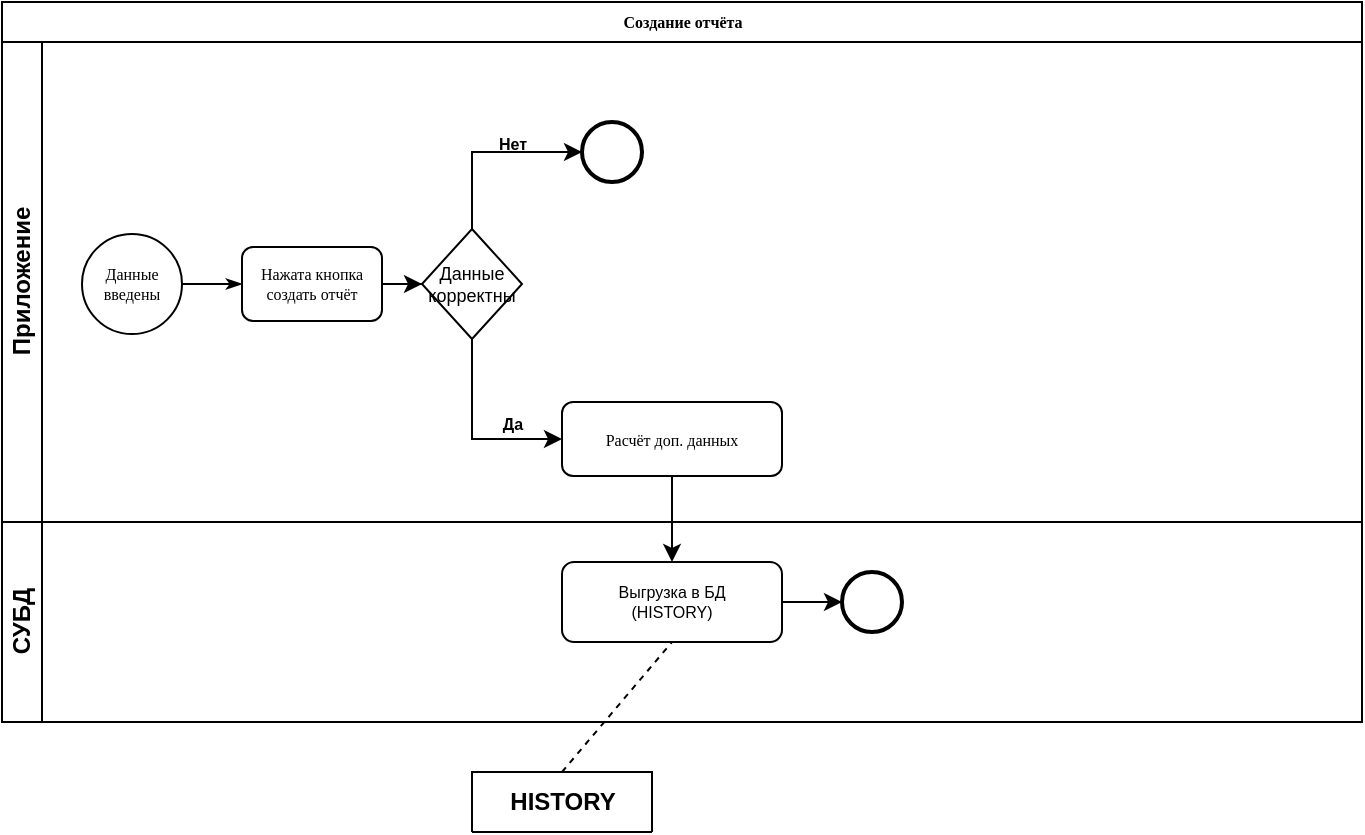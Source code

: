<mxfile version="23.0.2" type="github">
  <diagram name="Page-1" id="c7488fd3-1785-93aa-aadb-54a6760d102a">
    <mxGraphModel dx="1459" dy="807" grid="1" gridSize="10" guides="1" tooltips="1" connect="1" arrows="1" fold="1" page="1" pageScale="1" pageWidth="1100" pageHeight="850" background="none" math="0" shadow="0">
      <root>
        <mxCell id="0" />
        <mxCell id="1" parent="0" />
        <mxCell id="2b4e8129b02d487f-1" value="Создание отчёта" style="swimlane;html=1;childLayout=stackLayout;horizontal=1;startSize=20;horizontalStack=0;rounded=0;shadow=0;labelBackgroundColor=none;strokeWidth=1;fontFamily=Verdana;fontSize=8;align=center;" parent="1" vertex="1">
          <mxGeometry x="310" y="65" width="680" height="360" as="geometry" />
        </mxCell>
        <mxCell id="2b4e8129b02d487f-2" value="Приложение" style="swimlane;html=1;startSize=20;horizontal=0;" parent="2b4e8129b02d487f-1" vertex="1">
          <mxGeometry y="20" width="680" height="240" as="geometry">
            <mxRectangle y="20" width="680" height="30" as="alternateBounds" />
          </mxGeometry>
        </mxCell>
        <mxCell id="2b4e8129b02d487f-18" style="edgeStyle=orthogonalEdgeStyle;rounded=0;html=1;labelBackgroundColor=none;startArrow=none;startFill=0;startSize=5;endArrow=classicThin;endFill=1;endSize=5;jettySize=auto;orthogonalLoop=1;strokeWidth=1;fontFamily=Verdana;fontSize=8" parent="2b4e8129b02d487f-2" source="2b4e8129b02d487f-5" target="2b4e8129b02d487f-6" edge="1">
          <mxGeometry relative="1" as="geometry" />
        </mxCell>
        <mxCell id="2b4e8129b02d487f-5" value="Данные введены" style="ellipse;whiteSpace=wrap;html=1;rounded=0;shadow=0;labelBackgroundColor=none;strokeWidth=1;fontFamily=Verdana;fontSize=8;align=center;" parent="2b4e8129b02d487f-2" vertex="1">
          <mxGeometry x="40" y="96" width="50" height="50" as="geometry" />
        </mxCell>
        <mxCell id="CzC2r4F6kGN1xaGx-wOx-36" style="edgeStyle=orthogonalEdgeStyle;rounded=0;orthogonalLoop=1;jettySize=auto;html=1;entryX=0;entryY=0.5;entryDx=0;entryDy=0;" edge="1" parent="2b4e8129b02d487f-2" source="2b4e8129b02d487f-6" target="CzC2r4F6kGN1xaGx-wOx-32">
          <mxGeometry relative="1" as="geometry" />
        </mxCell>
        <mxCell id="2b4e8129b02d487f-6" value="Нажата кнопка создать отчёт" style="rounded=1;whiteSpace=wrap;html=1;shadow=0;labelBackgroundColor=none;strokeWidth=1;fontFamily=Verdana;fontSize=8;align=center;" parent="2b4e8129b02d487f-2" vertex="1">
          <mxGeometry x="120" y="102.5" width="70" height="37" as="geometry" />
        </mxCell>
        <mxCell id="2b4e8129b02d487f-7" value="Расчёт доп. данных" style="rounded=1;whiteSpace=wrap;html=1;shadow=0;labelBackgroundColor=none;strokeWidth=1;fontFamily=Verdana;fontSize=8;align=center;" parent="2b4e8129b02d487f-2" vertex="1">
          <mxGeometry x="280" y="180" width="110" height="37" as="geometry" />
        </mxCell>
        <mxCell id="2b4e8129b02d487f-11" value="" style="ellipse;whiteSpace=wrap;html=1;rounded=0;shadow=0;labelBackgroundColor=none;strokeWidth=2;fontFamily=Verdana;fontSize=8;align=center;" parent="2b4e8129b02d487f-2" vertex="1">
          <mxGeometry x="290" y="40" width="30" height="30" as="geometry" />
        </mxCell>
        <mxCell id="CzC2r4F6kGN1xaGx-wOx-37" style="edgeStyle=orthogonalEdgeStyle;rounded=0;orthogonalLoop=1;jettySize=auto;html=1;entryX=0;entryY=0.5;entryDx=0;entryDy=0;" edge="1" parent="2b4e8129b02d487f-2" source="CzC2r4F6kGN1xaGx-wOx-32" target="2b4e8129b02d487f-7">
          <mxGeometry relative="1" as="geometry">
            <Array as="points">
              <mxPoint x="235" y="199" />
            </Array>
          </mxGeometry>
        </mxCell>
        <mxCell id="CzC2r4F6kGN1xaGx-wOx-41" style="edgeStyle=orthogonalEdgeStyle;rounded=0;orthogonalLoop=1;jettySize=auto;html=1;entryX=0;entryY=0.5;entryDx=0;entryDy=0;" edge="1" parent="2b4e8129b02d487f-2" source="CzC2r4F6kGN1xaGx-wOx-32" target="2b4e8129b02d487f-11">
          <mxGeometry relative="1" as="geometry">
            <Array as="points">
              <mxPoint x="235" y="55" />
            </Array>
          </mxGeometry>
        </mxCell>
        <mxCell id="CzC2r4F6kGN1xaGx-wOx-32" value="Данные корректны" style="rhombus;whiteSpace=wrap;html=1;fontSize=9;" vertex="1" parent="2b4e8129b02d487f-2">
          <mxGeometry x="210" y="93.5" width="50" height="55" as="geometry" />
        </mxCell>
        <mxCell id="CzC2r4F6kGN1xaGx-wOx-39" value="&lt;span style=&quot;font-size: 8px;&quot;&gt;Да&lt;br&gt;&lt;/span&gt;" style="text;strokeColor=none;fillColor=none;html=1;fontSize=24;fontStyle=1;verticalAlign=middle;align=center;" vertex="1" parent="2b4e8129b02d487f-2">
          <mxGeometry x="240" y="180" width="30" height="12.5" as="geometry" />
        </mxCell>
        <mxCell id="CzC2r4F6kGN1xaGx-wOx-40" value="&lt;span style=&quot;font-size: 8px;&quot;&gt;Нет&lt;br&gt;&lt;/span&gt;" style="text;strokeColor=none;fillColor=none;html=1;fontSize=24;fontStyle=1;verticalAlign=middle;align=center;" vertex="1" parent="2b4e8129b02d487f-2">
          <mxGeometry x="240" y="40" width="30" height="12.5" as="geometry" />
        </mxCell>
        <mxCell id="2b4e8129b02d487f-3" value="СУБД" style="swimlane;html=1;startSize=20;horizontal=0;" parent="2b4e8129b02d487f-1" vertex="1">
          <mxGeometry y="260" width="680" height="100" as="geometry">
            <mxRectangle y="260" width="680" height="30" as="alternateBounds" />
          </mxGeometry>
        </mxCell>
        <mxCell id="CzC2r4F6kGN1xaGx-wOx-46" style="edgeStyle=orthogonalEdgeStyle;rounded=0;orthogonalLoop=1;jettySize=auto;html=1;entryX=0;entryY=0.5;entryDx=0;entryDy=0;" edge="1" parent="2b4e8129b02d487f-3" source="CzC2r4F6kGN1xaGx-wOx-43" target="CzC2r4F6kGN1xaGx-wOx-45">
          <mxGeometry relative="1" as="geometry" />
        </mxCell>
        <mxCell id="CzC2r4F6kGN1xaGx-wOx-43" value="Выгрузка в БД&lt;br style=&quot;font-size: 8px;&quot;&gt;(HISTORY)" style="rounded=1;whiteSpace=wrap;html=1;fontSize=8;" vertex="1" parent="2b4e8129b02d487f-3">
          <mxGeometry x="280" y="20" width="110" height="40" as="geometry" />
        </mxCell>
        <mxCell id="CzC2r4F6kGN1xaGx-wOx-45" value="" style="ellipse;whiteSpace=wrap;html=1;rounded=0;shadow=0;labelBackgroundColor=none;strokeWidth=2;fontFamily=Verdana;fontSize=8;align=center;" vertex="1" parent="2b4e8129b02d487f-3">
          <mxGeometry x="420" y="25" width="30" height="30" as="geometry" />
        </mxCell>
        <mxCell id="CzC2r4F6kGN1xaGx-wOx-44" style="edgeStyle=orthogonalEdgeStyle;rounded=0;orthogonalLoop=1;jettySize=auto;html=1;entryX=0.5;entryY=0;entryDx=0;entryDy=0;" edge="1" parent="2b4e8129b02d487f-1" source="2b4e8129b02d487f-7" target="CzC2r4F6kGN1xaGx-wOx-43">
          <mxGeometry relative="1" as="geometry" />
        </mxCell>
        <mxCell id="CzC2r4F6kGN1xaGx-wOx-73" value="HISTORY" style="shape=table;startSize=30;container=1;collapsible=1;childLayout=tableLayout;fixedRows=1;rowLines=0;fontStyle=1;align=center;resizeLast=1;html=1;" vertex="1" collapsed="1" parent="1">
          <mxGeometry x="545" y="450" width="90" height="30" as="geometry">
            <mxRectangle x="545" y="450" width="200" height="900" as="alternateBounds" />
          </mxGeometry>
        </mxCell>
        <mxCell id="CzC2r4F6kGN1xaGx-wOx-74" value="" style="shape=tableRow;horizontal=0;startSize=0;swimlaneHead=0;swimlaneBody=0;fillColor=none;collapsible=0;dropTarget=0;points=[[0,0.5],[1,0.5]];portConstraint=eastwest;top=0;left=0;right=0;bottom=1;" vertex="1" parent="CzC2r4F6kGN1xaGx-wOx-73">
          <mxGeometry y="30" width="200" height="30" as="geometry" />
        </mxCell>
        <mxCell id="CzC2r4F6kGN1xaGx-wOx-75" value="Type" style="shape=partialRectangle;connectable=0;fillColor=none;top=0;left=0;bottom=0;right=0;fontStyle=1;overflow=hidden;whiteSpace=wrap;html=1;align=center;" vertex="1" parent="CzC2r4F6kGN1xaGx-wOx-74">
          <mxGeometry width="70" height="30" as="geometry">
            <mxRectangle width="70" height="30" as="alternateBounds" />
          </mxGeometry>
        </mxCell>
        <mxCell id="CzC2r4F6kGN1xaGx-wOx-76" value="Column" style="shape=partialRectangle;connectable=0;fillColor=none;top=0;left=0;bottom=0;right=0;align=center;spacingLeft=6;fontStyle=5;overflow=hidden;whiteSpace=wrap;html=1;" vertex="1" parent="CzC2r4F6kGN1xaGx-wOx-74">
          <mxGeometry x="70" width="130" height="30" as="geometry">
            <mxRectangle width="130" height="30" as="alternateBounds" />
          </mxGeometry>
        </mxCell>
        <mxCell id="CzC2r4F6kGN1xaGx-wOx-77" value="" style="shape=tableRow;horizontal=0;startSize=0;swimlaneHead=0;swimlaneBody=0;fillColor=none;collapsible=0;dropTarget=0;points=[[0,0.5],[1,0.5]];portConstraint=eastwest;top=0;left=0;right=0;bottom=0;" vertex="1" parent="CzC2r4F6kGN1xaGx-wOx-73">
          <mxGeometry y="60" width="200" height="30" as="geometry" />
        </mxCell>
        <mxCell id="CzC2r4F6kGN1xaGx-wOx-78" value="NUMBER" style="shape=partialRectangle;connectable=0;fillColor=none;top=0;left=0;bottom=0;right=0;editable=1;overflow=hidden;whiteSpace=wrap;html=1;align=left;" vertex="1" parent="CzC2r4F6kGN1xaGx-wOx-77">
          <mxGeometry width="70" height="30" as="geometry">
            <mxRectangle width="70" height="30" as="alternateBounds" />
          </mxGeometry>
        </mxCell>
        <mxCell id="CzC2r4F6kGN1xaGx-wOx-79" value="CASE_ID" style="shape=partialRectangle;connectable=0;fillColor=none;top=0;left=0;bottom=0;right=0;align=center;spacingLeft=6;overflow=hidden;whiteSpace=wrap;html=1;" vertex="1" parent="CzC2r4F6kGN1xaGx-wOx-77">
          <mxGeometry x="70" width="130" height="30" as="geometry">
            <mxRectangle width="130" height="30" as="alternateBounds" />
          </mxGeometry>
        </mxCell>
        <mxCell id="CzC2r4F6kGN1xaGx-wOx-80" value="" style="shape=tableRow;horizontal=0;startSize=0;swimlaneHead=0;swimlaneBody=0;fillColor=none;collapsible=0;dropTarget=0;points=[[0,0.5],[1,0.5]];portConstraint=eastwest;top=0;left=0;right=0;bottom=0;" vertex="1" parent="CzC2r4F6kGN1xaGx-wOx-73">
          <mxGeometry y="90" width="200" height="30" as="geometry" />
        </mxCell>
        <mxCell id="CzC2r4F6kGN1xaGx-wOx-81" value="DATE" style="shape=partialRectangle;connectable=0;fillColor=none;top=0;left=0;bottom=0;right=0;editable=1;overflow=hidden;whiteSpace=wrap;html=1;align=left;" vertex="1" parent="CzC2r4F6kGN1xaGx-wOx-80">
          <mxGeometry width="70" height="30" as="geometry">
            <mxRectangle width="70" height="30" as="alternateBounds" />
          </mxGeometry>
        </mxCell>
        <mxCell id="CzC2r4F6kGN1xaGx-wOx-82" value="REPORT_DATE" style="shape=partialRectangle;connectable=0;fillColor=none;top=0;left=0;bottom=0;right=0;align=center;spacingLeft=6;overflow=hidden;whiteSpace=wrap;html=1;" vertex="1" parent="CzC2r4F6kGN1xaGx-wOx-80">
          <mxGeometry x="70" width="130" height="30" as="geometry">
            <mxRectangle width="130" height="30" as="alternateBounds" />
          </mxGeometry>
        </mxCell>
        <mxCell id="CzC2r4F6kGN1xaGx-wOx-83" value="" style="shape=tableRow;horizontal=0;startSize=0;swimlaneHead=0;swimlaneBody=0;fillColor=none;collapsible=0;dropTarget=0;points=[[0,0.5],[1,0.5]];portConstraint=eastwest;top=0;left=0;right=0;bottom=0;" vertex="1" parent="CzC2r4F6kGN1xaGx-wOx-73">
          <mxGeometry y="120" width="200" height="30" as="geometry" />
        </mxCell>
        <mxCell id="CzC2r4F6kGN1xaGx-wOx-84" value="FLOAT" style="shape=partialRectangle;connectable=0;fillColor=none;top=0;left=0;bottom=0;right=0;editable=1;overflow=hidden;whiteSpace=wrap;html=1;align=left;" vertex="1" parent="CzC2r4F6kGN1xaGx-wOx-83">
          <mxGeometry width="70" height="30" as="geometry">
            <mxRectangle width="70" height="30" as="alternateBounds" />
          </mxGeometry>
        </mxCell>
        <mxCell id="CzC2r4F6kGN1xaGx-wOx-85" value="RENT_COST" style="shape=partialRectangle;connectable=0;fillColor=none;top=0;left=0;bottom=0;right=0;align=center;spacingLeft=6;overflow=hidden;whiteSpace=wrap;html=1;" vertex="1" parent="CzC2r4F6kGN1xaGx-wOx-83">
          <mxGeometry x="70" width="130" height="30" as="geometry">
            <mxRectangle width="130" height="30" as="alternateBounds" />
          </mxGeometry>
        </mxCell>
        <mxCell id="CzC2r4F6kGN1xaGx-wOx-86" value="" style="shape=tableRow;horizontal=0;startSize=0;swimlaneHead=0;swimlaneBody=0;fillColor=none;collapsible=0;dropTarget=0;points=[[0,0.5],[1,0.5]];portConstraint=eastwest;top=0;left=0;right=0;bottom=0;" vertex="1" parent="CzC2r4F6kGN1xaGx-wOx-73">
          <mxGeometry y="150" width="200" height="30" as="geometry" />
        </mxCell>
        <mxCell id="CzC2r4F6kGN1xaGx-wOx-87" value="FLOAT" style="shape=partialRectangle;connectable=0;fillColor=none;top=0;left=0;bottom=0;right=0;editable=1;overflow=hidden;whiteSpace=wrap;html=1;align=left;" vertex="1" parent="CzC2r4F6kGN1xaGx-wOx-86">
          <mxGeometry width="70" height="30" as="geometry">
            <mxRectangle width="70" height="30" as="alternateBounds" />
          </mxGeometry>
        </mxCell>
        <mxCell id="CzC2r4F6kGN1xaGx-wOx-88" value="REPAIR_COST" style="shape=partialRectangle;connectable=0;fillColor=none;top=0;left=0;bottom=0;right=0;align=center;spacingLeft=6;overflow=hidden;whiteSpace=wrap;html=1;" vertex="1" parent="CzC2r4F6kGN1xaGx-wOx-86">
          <mxGeometry x="70" width="130" height="30" as="geometry">
            <mxRectangle width="130" height="30" as="alternateBounds" />
          </mxGeometry>
        </mxCell>
        <mxCell id="CzC2r4F6kGN1xaGx-wOx-89" value="" style="shape=tableRow;horizontal=0;startSize=0;swimlaneHead=0;swimlaneBody=0;fillColor=none;collapsible=0;dropTarget=0;points=[[0,0.5],[1,0.5]];portConstraint=eastwest;top=0;left=0;right=0;bottom=0;" vertex="1" parent="CzC2r4F6kGN1xaGx-wOx-73">
          <mxGeometry y="180" width="200" height="30" as="geometry" />
        </mxCell>
        <mxCell id="CzC2r4F6kGN1xaGx-wOx-90" value="FLOAT" style="shape=partialRectangle;connectable=0;fillColor=none;top=0;left=0;bottom=0;right=0;editable=1;overflow=hidden;whiteSpace=wrap;html=1;align=left;" vertex="1" parent="CzC2r4F6kGN1xaGx-wOx-89">
          <mxGeometry width="70" height="30" as="geometry">
            <mxRectangle width="70" height="30" as="alternateBounds" />
          </mxGeometry>
        </mxCell>
        <mxCell id="CzC2r4F6kGN1xaGx-wOx-91" value="EQUIP_COST" style="shape=partialRectangle;connectable=0;fillColor=none;top=0;left=0;bottom=0;right=0;align=center;spacingLeft=6;overflow=hidden;whiteSpace=wrap;html=1;" vertex="1" parent="CzC2r4F6kGN1xaGx-wOx-89">
          <mxGeometry x="70" width="130" height="30" as="geometry">
            <mxRectangle width="130" height="30" as="alternateBounds" />
          </mxGeometry>
        </mxCell>
        <mxCell id="CzC2r4F6kGN1xaGx-wOx-92" value="" style="shape=tableRow;horizontal=0;startSize=0;swimlaneHead=0;swimlaneBody=0;fillColor=none;collapsible=0;dropTarget=0;points=[[0,0.5],[1,0.5]];portConstraint=eastwest;top=0;left=0;right=0;bottom=0;" vertex="1" parent="CzC2r4F6kGN1xaGx-wOx-73">
          <mxGeometry y="210" width="200" height="30" as="geometry" />
        </mxCell>
        <mxCell id="CzC2r4F6kGN1xaGx-wOx-93" value="FLOAT" style="shape=partialRectangle;connectable=0;fillColor=none;top=0;left=0;bottom=0;right=0;editable=1;overflow=hidden;whiteSpace=wrap;html=1;align=left;" vertex="1" parent="CzC2r4F6kGN1xaGx-wOx-92">
          <mxGeometry width="70" height="30" as="geometry">
            <mxRectangle width="70" height="30" as="alternateBounds" />
          </mxGeometry>
        </mxCell>
        <mxCell id="CzC2r4F6kGN1xaGx-wOx-94" value="ADVERTISING_FC" style="shape=partialRectangle;connectable=0;fillColor=none;top=0;left=0;bottom=0;right=0;align=center;spacingLeft=6;overflow=hidden;whiteSpace=wrap;html=1;" vertex="1" parent="CzC2r4F6kGN1xaGx-wOx-92">
          <mxGeometry x="70" width="130" height="30" as="geometry">
            <mxRectangle width="130" height="30" as="alternateBounds" />
          </mxGeometry>
        </mxCell>
        <mxCell id="CzC2r4F6kGN1xaGx-wOx-95" value="" style="shape=tableRow;horizontal=0;startSize=0;swimlaneHead=0;swimlaneBody=0;fillColor=none;collapsible=0;dropTarget=0;points=[[0,0.5],[1,0.5]];portConstraint=eastwest;top=0;left=0;right=0;bottom=0;" vertex="1" parent="CzC2r4F6kGN1xaGx-wOx-73">
          <mxGeometry y="240" width="200" height="30" as="geometry" />
        </mxCell>
        <mxCell id="CzC2r4F6kGN1xaGx-wOx-96" value="FLOAT" style="shape=partialRectangle;connectable=0;fillColor=none;top=0;left=0;bottom=0;right=0;editable=1;overflow=hidden;whiteSpace=wrap;html=1;align=left;" vertex="1" parent="CzC2r4F6kGN1xaGx-wOx-95">
          <mxGeometry width="70" height="30" as="geometry">
            <mxRectangle width="70" height="30" as="alternateBounds" />
          </mxGeometry>
        </mxCell>
        <mxCell id="CzC2r4F6kGN1xaGx-wOx-97" value="SUBSIDIZING" style="shape=partialRectangle;connectable=0;fillColor=none;top=0;left=0;bottom=0;right=0;align=center;spacingLeft=6;overflow=hidden;whiteSpace=wrap;html=1;" vertex="1" parent="CzC2r4F6kGN1xaGx-wOx-95">
          <mxGeometry x="70" width="130" height="30" as="geometry">
            <mxRectangle width="130" height="30" as="alternateBounds" />
          </mxGeometry>
        </mxCell>
        <mxCell id="CzC2r4F6kGN1xaGx-wOx-98" value="" style="shape=tableRow;horizontal=0;startSize=0;swimlaneHead=0;swimlaneBody=0;fillColor=none;collapsible=0;dropTarget=0;points=[[0,0.5],[1,0.5]];portConstraint=eastwest;top=0;left=0;right=0;bottom=0;" vertex="1" parent="CzC2r4F6kGN1xaGx-wOx-73">
          <mxGeometry y="270" width="200" height="30" as="geometry" />
        </mxCell>
        <mxCell id="CzC2r4F6kGN1xaGx-wOx-99" value="FLOAT" style="shape=partialRectangle;connectable=0;fillColor=none;top=0;left=0;bottom=0;right=0;editable=1;overflow=hidden;whiteSpace=wrap;html=1;align=left;" vertex="1" parent="CzC2r4F6kGN1xaGx-wOx-98">
          <mxGeometry width="70" height="30" as="geometry">
            <mxRectangle width="70" height="30" as="alternateBounds" />
          </mxGeometry>
        </mxCell>
        <mxCell id="CzC2r4F6kGN1xaGx-wOx-100" value="INGR_COST" style="shape=partialRectangle;connectable=0;fillColor=none;top=0;left=0;bottom=0;right=0;align=center;spacingLeft=6;overflow=hidden;whiteSpace=wrap;html=1;" vertex="1" parent="CzC2r4F6kGN1xaGx-wOx-98">
          <mxGeometry x="70" width="130" height="30" as="geometry">
            <mxRectangle width="130" height="30" as="alternateBounds" />
          </mxGeometry>
        </mxCell>
        <mxCell id="CzC2r4F6kGN1xaGx-wOx-101" value="" style="shape=tableRow;horizontal=0;startSize=0;swimlaneHead=0;swimlaneBody=0;fillColor=none;collapsible=0;dropTarget=0;points=[[0,0.5],[1,0.5]];portConstraint=eastwest;top=0;left=0;right=0;bottom=0;" vertex="1" parent="CzC2r4F6kGN1xaGx-wOx-73">
          <mxGeometry y="300" width="200" height="30" as="geometry" />
        </mxCell>
        <mxCell id="CzC2r4F6kGN1xaGx-wOx-102" value="FLOAT" style="shape=partialRectangle;connectable=0;fillColor=none;top=0;left=0;bottom=0;right=0;editable=1;overflow=hidden;whiteSpace=wrap;html=1;align=left;" vertex="1" parent="CzC2r4F6kGN1xaGx-wOx-101">
          <mxGeometry width="70" height="30" as="geometry">
            <mxRectangle width="70" height="30" as="alternateBounds" />
          </mxGeometry>
        </mxCell>
        <mxCell id="CzC2r4F6kGN1xaGx-wOx-103" value="CREDIT" style="shape=partialRectangle;connectable=0;fillColor=none;top=0;left=0;bottom=0;right=0;align=center;spacingLeft=6;overflow=hidden;whiteSpace=wrap;html=1;" vertex="1" parent="CzC2r4F6kGN1xaGx-wOx-101">
          <mxGeometry x="70" width="130" height="30" as="geometry">
            <mxRectangle width="130" height="30" as="alternateBounds" />
          </mxGeometry>
        </mxCell>
        <mxCell id="CzC2r4F6kGN1xaGx-wOx-104" value="" style="shape=tableRow;horizontal=0;startSize=0;swimlaneHead=0;swimlaneBody=0;fillColor=none;collapsible=0;dropTarget=0;points=[[0,0.5],[1,0.5]];portConstraint=eastwest;top=0;left=0;right=0;bottom=0;" vertex="1" parent="CzC2r4F6kGN1xaGx-wOx-73">
          <mxGeometry y="330" width="200" height="30" as="geometry" />
        </mxCell>
        <mxCell id="CzC2r4F6kGN1xaGx-wOx-105" value="FLOAT" style="shape=partialRectangle;connectable=0;fillColor=none;top=0;left=0;bottom=0;right=0;editable=1;overflow=hidden;whiteSpace=wrap;html=1;align=left;" vertex="1" parent="CzC2r4F6kGN1xaGx-wOx-104">
          <mxGeometry width="70" height="30" as="geometry">
            <mxRectangle width="70" height="30" as="alternateBounds" />
          </mxGeometry>
        </mxCell>
        <mxCell id="CzC2r4F6kGN1xaGx-wOx-106" value="SALARY" style="shape=partialRectangle;connectable=0;fillColor=none;top=0;left=0;bottom=0;right=0;align=center;spacingLeft=6;overflow=hidden;whiteSpace=wrap;html=1;" vertex="1" parent="CzC2r4F6kGN1xaGx-wOx-104">
          <mxGeometry x="70" width="130" height="30" as="geometry">
            <mxRectangle width="130" height="30" as="alternateBounds" />
          </mxGeometry>
        </mxCell>
        <mxCell id="CzC2r4F6kGN1xaGx-wOx-107" value="" style="shape=tableRow;horizontal=0;startSize=0;swimlaneHead=0;swimlaneBody=0;fillColor=none;collapsible=0;dropTarget=0;points=[[0,0.5],[1,0.5]];portConstraint=eastwest;top=0;left=0;right=0;bottom=0;" vertex="1" parent="CzC2r4F6kGN1xaGx-wOx-73">
          <mxGeometry y="360" width="200" height="30" as="geometry" />
        </mxCell>
        <mxCell id="CzC2r4F6kGN1xaGx-wOx-108" value="FLOAT" style="shape=partialRectangle;connectable=0;fillColor=none;top=0;left=0;bottom=0;right=0;editable=1;overflow=hidden;whiteSpace=wrap;html=1;align=left;" vertex="1" parent="CzC2r4F6kGN1xaGx-wOx-107">
          <mxGeometry width="70" height="30" as="geometry">
            <mxRectangle width="70" height="30" as="alternateBounds" />
          </mxGeometry>
        </mxCell>
        <mxCell id="CzC2r4F6kGN1xaGx-wOx-109" value="INSURANCE" style="shape=partialRectangle;connectable=0;fillColor=none;top=0;left=0;bottom=0;right=0;align=center;spacingLeft=6;overflow=hidden;whiteSpace=wrap;html=1;" vertex="1" parent="CzC2r4F6kGN1xaGx-wOx-107">
          <mxGeometry x="70" width="130" height="30" as="geometry">
            <mxRectangle width="130" height="30" as="alternateBounds" />
          </mxGeometry>
        </mxCell>
        <mxCell id="CzC2r4F6kGN1xaGx-wOx-110" value="" style="shape=tableRow;horizontal=0;startSize=0;swimlaneHead=0;swimlaneBody=0;fillColor=none;collapsible=0;dropTarget=0;points=[[0,0.5],[1,0.5]];portConstraint=eastwest;top=0;left=0;right=0;bottom=0;" vertex="1" parent="CzC2r4F6kGN1xaGx-wOx-73">
          <mxGeometry y="390" width="200" height="30" as="geometry" />
        </mxCell>
        <mxCell id="CzC2r4F6kGN1xaGx-wOx-111" value="FLOAT" style="shape=partialRectangle;connectable=0;fillColor=none;top=0;left=0;bottom=0;right=0;editable=1;overflow=hidden;whiteSpace=wrap;html=1;align=left;" vertex="1" parent="CzC2r4F6kGN1xaGx-wOx-110">
          <mxGeometry width="70" height="30" as="geometry">
            <mxRectangle width="70" height="30" as="alternateBounds" />
          </mxGeometry>
        </mxCell>
        <mxCell id="CzC2r4F6kGN1xaGx-wOx-112" value="MAINTENANCE" style="shape=partialRectangle;connectable=0;fillColor=none;top=0;left=0;bottom=0;right=0;align=center;spacingLeft=6;overflow=hidden;whiteSpace=wrap;html=1;" vertex="1" parent="CzC2r4F6kGN1xaGx-wOx-110">
          <mxGeometry x="70" width="130" height="30" as="geometry">
            <mxRectangle width="130" height="30" as="alternateBounds" />
          </mxGeometry>
        </mxCell>
        <mxCell id="CzC2r4F6kGN1xaGx-wOx-113" value="" style="shape=tableRow;horizontal=0;startSize=0;swimlaneHead=0;swimlaneBody=0;fillColor=none;collapsible=0;dropTarget=0;points=[[0,0.5],[1,0.5]];portConstraint=eastwest;top=0;left=0;right=0;bottom=0;" vertex="1" parent="CzC2r4F6kGN1xaGx-wOx-73">
          <mxGeometry y="420" width="200" height="30" as="geometry" />
        </mxCell>
        <mxCell id="CzC2r4F6kGN1xaGx-wOx-114" value="FLOAT" style="shape=partialRectangle;connectable=0;fillColor=none;top=0;left=0;bottom=0;right=0;editable=1;overflow=hidden;whiteSpace=wrap;html=1;align=left;" vertex="1" parent="CzC2r4F6kGN1xaGx-wOx-113">
          <mxGeometry width="70" height="30" as="geometry">
            <mxRectangle width="70" height="30" as="alternateBounds" />
          </mxGeometry>
        </mxCell>
        <mxCell id="CzC2r4F6kGN1xaGx-wOx-115" value="KU" style="shape=partialRectangle;connectable=0;fillColor=none;top=0;left=0;bottom=0;right=0;align=center;spacingLeft=6;overflow=hidden;whiteSpace=wrap;html=1;" vertex="1" parent="CzC2r4F6kGN1xaGx-wOx-113">
          <mxGeometry x="70" width="130" height="30" as="geometry">
            <mxRectangle width="130" height="30" as="alternateBounds" />
          </mxGeometry>
        </mxCell>
        <mxCell id="CzC2r4F6kGN1xaGx-wOx-116" value="" style="shape=tableRow;horizontal=0;startSize=0;swimlaneHead=0;swimlaneBody=0;fillColor=none;collapsible=0;dropTarget=0;points=[[0,0.5],[1,0.5]];portConstraint=eastwest;top=0;left=0;right=0;bottom=0;" vertex="1" parent="CzC2r4F6kGN1xaGx-wOx-73">
          <mxGeometry y="450" width="200" height="30" as="geometry" />
        </mxCell>
        <mxCell id="CzC2r4F6kGN1xaGx-wOx-117" value="FLOAT" style="shape=partialRectangle;connectable=0;fillColor=none;top=0;left=0;bottom=0;right=0;editable=1;overflow=hidden;whiteSpace=wrap;html=1;align=left;" vertex="1" parent="CzC2r4F6kGN1xaGx-wOx-116">
          <mxGeometry width="70" height="30" as="geometry">
            <mxRectangle width="70" height="30" as="alternateBounds" />
          </mxGeometry>
        </mxCell>
        <mxCell id="CzC2r4F6kGN1xaGx-wOx-118" value="LOGISTICS" style="shape=partialRectangle;connectable=0;fillColor=none;top=0;left=0;bottom=0;right=0;align=center;spacingLeft=6;overflow=hidden;whiteSpace=wrap;html=1;" vertex="1" parent="CzC2r4F6kGN1xaGx-wOx-116">
          <mxGeometry x="70" width="130" height="30" as="geometry">
            <mxRectangle width="130" height="30" as="alternateBounds" />
          </mxGeometry>
        </mxCell>
        <mxCell id="CzC2r4F6kGN1xaGx-wOx-119" value="" style="shape=tableRow;horizontal=0;startSize=0;swimlaneHead=0;swimlaneBody=0;fillColor=none;collapsible=0;dropTarget=0;points=[[0,0.5],[1,0.5]];portConstraint=eastwest;top=0;left=0;right=0;bottom=0;" vertex="1" parent="CzC2r4F6kGN1xaGx-wOx-73">
          <mxGeometry y="480" width="200" height="30" as="geometry" />
        </mxCell>
        <mxCell id="CzC2r4F6kGN1xaGx-wOx-120" value="FLOAT" style="shape=partialRectangle;connectable=0;fillColor=none;top=0;left=0;bottom=0;right=0;editable=1;overflow=hidden;whiteSpace=wrap;html=1;align=left;" vertex="1" parent="CzC2r4F6kGN1xaGx-wOx-119">
          <mxGeometry width="70" height="30" as="geometry">
            <mxRectangle width="70" height="30" as="alternateBounds" />
          </mxGeometry>
        </mxCell>
        <mxCell id="CzC2r4F6kGN1xaGx-wOx-121" value="ADVERTISING_VC" style="shape=partialRectangle;connectable=0;fillColor=none;top=0;left=0;bottom=0;right=0;align=center;spacingLeft=6;overflow=hidden;whiteSpace=wrap;html=1;" vertex="1" parent="CzC2r4F6kGN1xaGx-wOx-119">
          <mxGeometry x="70" width="130" height="30" as="geometry">
            <mxRectangle width="130" height="30" as="alternateBounds" />
          </mxGeometry>
        </mxCell>
        <mxCell id="CzC2r4F6kGN1xaGx-wOx-122" value="" style="shape=tableRow;horizontal=0;startSize=0;swimlaneHead=0;swimlaneBody=0;fillColor=none;collapsible=0;dropTarget=0;points=[[0,0.5],[1,0.5]];portConstraint=eastwest;top=0;left=0;right=0;bottom=0;" vertex="1" parent="CzC2r4F6kGN1xaGx-wOx-73">
          <mxGeometry y="510" width="200" height="30" as="geometry" />
        </mxCell>
        <mxCell id="CzC2r4F6kGN1xaGx-wOx-123" value="VARCHAR2" style="shape=partialRectangle;connectable=0;fillColor=none;top=0;left=0;bottom=0;right=0;editable=1;overflow=hidden;whiteSpace=wrap;html=1;align=left;" vertex="1" parent="CzC2r4F6kGN1xaGx-wOx-122">
          <mxGeometry width="70" height="30" as="geometry">
            <mxRectangle width="70" height="30" as="alternateBounds" />
          </mxGeometry>
        </mxCell>
        <mxCell id="CzC2r4F6kGN1xaGx-wOx-124" value="RES_TYPE" style="shape=partialRectangle;connectable=0;fillColor=none;top=0;left=0;bottom=0;right=0;align=center;spacingLeft=6;overflow=hidden;whiteSpace=wrap;html=1;" vertex="1" parent="CzC2r4F6kGN1xaGx-wOx-122">
          <mxGeometry x="70" width="130" height="30" as="geometry">
            <mxRectangle width="130" height="30" as="alternateBounds" />
          </mxGeometry>
        </mxCell>
        <mxCell id="CzC2r4F6kGN1xaGx-wOx-125" value="" style="shape=tableRow;horizontal=0;startSize=0;swimlaneHead=0;swimlaneBody=0;fillColor=none;collapsible=0;dropTarget=0;points=[[0,0.5],[1,0.5]];portConstraint=eastwest;top=0;left=0;right=0;bottom=0;" vertex="1" parent="CzC2r4F6kGN1xaGx-wOx-73">
          <mxGeometry y="540" width="200" height="30" as="geometry" />
        </mxCell>
        <mxCell id="CzC2r4F6kGN1xaGx-wOx-126" value="FLOAT" style="shape=partialRectangle;connectable=0;fillColor=none;top=0;left=0;bottom=0;right=0;editable=1;overflow=hidden;whiteSpace=wrap;html=1;align=left;" vertex="1" parent="CzC2r4F6kGN1xaGx-wOx-125">
          <mxGeometry width="70" height="30" as="geometry">
            <mxRectangle width="70" height="30" as="alternateBounds" />
          </mxGeometry>
        </mxCell>
        <mxCell id="CzC2r4F6kGN1xaGx-wOx-127" value="COMPETITORS" style="shape=partialRectangle;connectable=0;fillColor=none;top=0;left=0;bottom=0;right=0;align=center;spacingLeft=6;overflow=hidden;whiteSpace=wrap;html=1;" vertex="1" parent="CzC2r4F6kGN1xaGx-wOx-125">
          <mxGeometry x="70" width="130" height="30" as="geometry">
            <mxRectangle width="130" height="30" as="alternateBounds" />
          </mxGeometry>
        </mxCell>
        <mxCell id="CzC2r4F6kGN1xaGx-wOx-128" value="" style="shape=tableRow;horizontal=0;startSize=0;swimlaneHead=0;swimlaneBody=0;fillColor=none;collapsible=0;dropTarget=0;points=[[0,0.5],[1,0.5]];portConstraint=eastwest;top=0;left=0;right=0;bottom=0;" vertex="1" parent="CzC2r4F6kGN1xaGx-wOx-73">
          <mxGeometry y="570" width="200" height="30" as="geometry" />
        </mxCell>
        <mxCell id="CzC2r4F6kGN1xaGx-wOx-129" value="FLOAT" style="shape=partialRectangle;connectable=0;fillColor=none;top=0;left=0;bottom=0;right=0;editable=1;overflow=hidden;whiteSpace=wrap;html=1;align=left;" vertex="1" parent="CzC2r4F6kGN1xaGx-wOx-128">
          <mxGeometry width="70" height="30" as="geometry">
            <mxRectangle width="70" height="30" as="alternateBounds" />
          </mxGeometry>
        </mxCell>
        <mxCell id="CzC2r4F6kGN1xaGx-wOx-130" value="AVG_CHECK" style="shape=partialRectangle;connectable=0;fillColor=none;top=0;left=0;bottom=0;right=0;align=center;spacingLeft=6;overflow=hidden;whiteSpace=wrap;html=1;" vertex="1" parent="CzC2r4F6kGN1xaGx-wOx-128">
          <mxGeometry x="70" width="130" height="30" as="geometry">
            <mxRectangle width="130" height="30" as="alternateBounds" />
          </mxGeometry>
        </mxCell>
        <mxCell id="CzC2r4F6kGN1xaGx-wOx-131" value="" style="shape=tableRow;horizontal=0;startSize=0;swimlaneHead=0;swimlaneBody=0;fillColor=none;collapsible=0;dropTarget=0;points=[[0,0.5],[1,0.5]];portConstraint=eastwest;top=0;left=0;right=0;bottom=0;" vertex="1" parent="CzC2r4F6kGN1xaGx-wOx-73">
          <mxGeometry y="600" width="200" height="30" as="geometry" />
        </mxCell>
        <mxCell id="CzC2r4F6kGN1xaGx-wOx-132" value="FLOAT" style="shape=partialRectangle;connectable=0;fillColor=none;top=0;left=0;bottom=0;right=0;editable=1;overflow=hidden;whiteSpace=wrap;html=1;align=left;" vertex="1" parent="CzC2r4F6kGN1xaGx-wOx-131">
          <mxGeometry width="70" height="30" as="geometry">
            <mxRectangle width="70" height="30" as="alternateBounds" />
          </mxGeometry>
        </mxCell>
        <mxCell id="CzC2r4F6kGN1xaGx-wOx-133" value="RES_TRAFIC" style="shape=partialRectangle;connectable=0;fillColor=none;top=0;left=0;bottom=0;right=0;align=center;spacingLeft=6;overflow=hidden;whiteSpace=wrap;html=1;" vertex="1" parent="CzC2r4F6kGN1xaGx-wOx-131">
          <mxGeometry x="70" width="130" height="30" as="geometry">
            <mxRectangle width="130" height="30" as="alternateBounds" />
          </mxGeometry>
        </mxCell>
        <mxCell id="CzC2r4F6kGN1xaGx-wOx-134" value="" style="shape=tableRow;horizontal=0;startSize=0;swimlaneHead=0;swimlaneBody=0;fillColor=none;collapsible=0;dropTarget=0;points=[[0,0.5],[1,0.5]];portConstraint=eastwest;top=0;left=0;right=0;bottom=0;" vertex="1" parent="CzC2r4F6kGN1xaGx-wOx-73">
          <mxGeometry y="630" width="200" height="30" as="geometry" />
        </mxCell>
        <mxCell id="CzC2r4F6kGN1xaGx-wOx-135" value="FLOAT" style="shape=partialRectangle;connectable=0;fillColor=none;top=0;left=0;bottom=0;right=0;editable=1;overflow=hidden;whiteSpace=wrap;html=1;align=left;" vertex="1" parent="CzC2r4F6kGN1xaGx-wOx-134">
          <mxGeometry width="70" height="30" as="geometry">
            <mxRectangle width="70" height="30" as="alternateBounds" />
          </mxGeometry>
        </mxCell>
        <mxCell id="CzC2r4F6kGN1xaGx-wOx-136" value="NODE_TRAFIC" style="shape=partialRectangle;connectable=0;fillColor=none;top=0;left=0;bottom=0;right=0;align=center;spacingLeft=6;overflow=hidden;whiteSpace=wrap;html=1;" vertex="1" parent="CzC2r4F6kGN1xaGx-wOx-134">
          <mxGeometry x="70" width="130" height="30" as="geometry">
            <mxRectangle width="130" height="30" as="alternateBounds" />
          </mxGeometry>
        </mxCell>
        <mxCell id="CzC2r4F6kGN1xaGx-wOx-137" value="" style="shape=tableRow;horizontal=0;startSize=0;swimlaneHead=0;swimlaneBody=0;fillColor=none;collapsible=0;dropTarget=0;points=[[0,0.5],[1,0.5]];portConstraint=eastwest;top=0;left=0;right=0;bottom=0;" vertex="1" parent="CzC2r4F6kGN1xaGx-wOx-73">
          <mxGeometry y="660" width="200" height="30" as="geometry" />
        </mxCell>
        <mxCell id="CzC2r4F6kGN1xaGx-wOx-138" value="FLOAT" style="shape=partialRectangle;connectable=0;fillColor=none;top=0;left=0;bottom=0;right=0;editable=1;overflow=hidden;whiteSpace=wrap;html=1;align=left;" vertex="1" parent="CzC2r4F6kGN1xaGx-wOx-137">
          <mxGeometry width="70" height="30" as="geometry">
            <mxRectangle width="70" height="30" as="alternateBounds" />
          </mxGeometry>
        </mxCell>
        <mxCell id="CzC2r4F6kGN1xaGx-wOx-139" value="SIGHT_TRAFIC" style="shape=partialRectangle;connectable=0;fillColor=none;top=0;left=0;bottom=0;right=0;align=center;spacingLeft=6;overflow=hidden;whiteSpace=wrap;html=1;" vertex="1" parent="CzC2r4F6kGN1xaGx-wOx-137">
          <mxGeometry x="70" width="130" height="30" as="geometry">
            <mxRectangle width="130" height="30" as="alternateBounds" />
          </mxGeometry>
        </mxCell>
        <mxCell id="CzC2r4F6kGN1xaGx-wOx-140" value="" style="shape=tableRow;horizontal=0;startSize=0;swimlaneHead=0;swimlaneBody=0;fillColor=none;collapsible=0;dropTarget=0;points=[[0,0.5],[1,0.5]];portConstraint=eastwest;top=0;left=0;right=0;bottom=0;" vertex="1" parent="CzC2r4F6kGN1xaGx-wOx-73">
          <mxGeometry y="690" width="200" height="30" as="geometry" />
        </mxCell>
        <mxCell id="CzC2r4F6kGN1xaGx-wOx-141" value="VARCHAR2" style="shape=partialRectangle;connectable=0;fillColor=none;top=0;left=0;bottom=0;right=0;editable=1;overflow=hidden;whiteSpace=wrap;html=1;align=left;" vertex="1" parent="CzC2r4F6kGN1xaGx-wOx-140">
          <mxGeometry width="70" height="30" as="geometry">
            <mxRectangle width="70" height="30" as="alternateBounds" />
          </mxGeometry>
        </mxCell>
        <mxCell id="CzC2r4F6kGN1xaGx-wOx-142" value="ADDRESS" style="shape=partialRectangle;connectable=0;fillColor=none;top=0;left=0;bottom=0;right=0;align=center;spacingLeft=6;overflow=hidden;whiteSpace=wrap;html=1;" vertex="1" parent="CzC2r4F6kGN1xaGx-wOx-140">
          <mxGeometry x="70" width="130" height="30" as="geometry">
            <mxRectangle width="130" height="30" as="alternateBounds" />
          </mxGeometry>
        </mxCell>
        <mxCell id="CzC2r4F6kGN1xaGx-wOx-143" value="" style="shape=tableRow;horizontal=0;startSize=0;swimlaneHead=0;swimlaneBody=0;fillColor=none;collapsible=0;dropTarget=0;points=[[0,0.5],[1,0.5]];portConstraint=eastwest;top=0;left=0;right=0;bottom=0;" vertex="1" parent="CzC2r4F6kGN1xaGx-wOx-73">
          <mxGeometry y="720" width="200" height="30" as="geometry" />
        </mxCell>
        <mxCell id="CzC2r4F6kGN1xaGx-wOx-144" value="VARCHAR2" style="shape=partialRectangle;connectable=0;fillColor=none;top=0;left=0;bottom=0;right=0;editable=1;overflow=hidden;whiteSpace=wrap;html=1;align=left;" vertex="1" parent="CzC2r4F6kGN1xaGx-wOx-143">
          <mxGeometry width="70" height="30" as="geometry">
            <mxRectangle width="70" height="30" as="alternateBounds" />
          </mxGeometry>
        </mxCell>
        <mxCell id="CzC2r4F6kGN1xaGx-wOx-145" value="NAME" style="shape=partialRectangle;connectable=0;fillColor=none;top=0;left=0;bottom=0;right=0;align=center;spacingLeft=6;overflow=hidden;whiteSpace=wrap;html=1;" vertex="1" parent="CzC2r4F6kGN1xaGx-wOx-143">
          <mxGeometry x="70" width="130" height="30" as="geometry">
            <mxRectangle width="130" height="30" as="alternateBounds" />
          </mxGeometry>
        </mxCell>
        <mxCell id="CzC2r4F6kGN1xaGx-wOx-146" value="" style="shape=tableRow;horizontal=0;startSize=0;swimlaneHead=0;swimlaneBody=0;fillColor=none;collapsible=0;dropTarget=0;points=[[0,0.5],[1,0.5]];portConstraint=eastwest;top=0;left=0;right=0;bottom=0;" vertex="1" parent="CzC2r4F6kGN1xaGx-wOx-73">
          <mxGeometry y="750" width="200" height="30" as="geometry" />
        </mxCell>
        <mxCell id="CzC2r4F6kGN1xaGx-wOx-147" value="FLOAT" style="shape=partialRectangle;connectable=0;fillColor=none;top=0;left=0;bottom=0;right=0;editable=1;overflow=hidden;whiteSpace=wrap;html=1;align=left;" vertex="1" parent="CzC2r4F6kGN1xaGx-wOx-146">
          <mxGeometry width="70" height="30" as="geometry">
            <mxRectangle width="70" height="30" as="alternateBounds" />
          </mxGeometry>
        </mxCell>
        <mxCell id="CzC2r4F6kGN1xaGx-wOx-148" value="VC" style="shape=partialRectangle;connectable=0;fillColor=none;top=0;left=0;bottom=0;right=0;align=center;spacingLeft=6;overflow=hidden;whiteSpace=wrap;html=1;" vertex="1" parent="CzC2r4F6kGN1xaGx-wOx-146">
          <mxGeometry x="70" width="130" height="30" as="geometry">
            <mxRectangle width="130" height="30" as="alternateBounds" />
          </mxGeometry>
        </mxCell>
        <mxCell id="CzC2r4F6kGN1xaGx-wOx-149" value="" style="shape=tableRow;horizontal=0;startSize=0;swimlaneHead=0;swimlaneBody=0;fillColor=none;collapsible=0;dropTarget=0;points=[[0,0.5],[1,0.5]];portConstraint=eastwest;top=0;left=0;right=0;bottom=0;" vertex="1" parent="CzC2r4F6kGN1xaGx-wOx-73">
          <mxGeometry y="780" width="200" height="30" as="geometry" />
        </mxCell>
        <mxCell id="CzC2r4F6kGN1xaGx-wOx-150" value="FLOAT" style="shape=partialRectangle;connectable=0;fillColor=none;top=0;left=0;bottom=0;right=0;editable=1;overflow=hidden;whiteSpace=wrap;html=1;align=left;" vertex="1" parent="CzC2r4F6kGN1xaGx-wOx-149">
          <mxGeometry width="70" height="30" as="geometry">
            <mxRectangle width="70" height="30" as="alternateBounds" />
          </mxGeometry>
        </mxCell>
        <mxCell id="CzC2r4F6kGN1xaGx-wOx-151" value="FC" style="shape=partialRectangle;connectable=0;fillColor=none;top=0;left=0;bottom=0;right=0;align=center;spacingLeft=6;overflow=hidden;whiteSpace=wrap;html=1;" vertex="1" parent="CzC2r4F6kGN1xaGx-wOx-149">
          <mxGeometry x="70" width="130" height="30" as="geometry">
            <mxRectangle width="130" height="30" as="alternateBounds" />
          </mxGeometry>
        </mxCell>
        <mxCell id="CzC2r4F6kGN1xaGx-wOx-152" value="" style="shape=tableRow;horizontal=0;startSize=0;swimlaneHead=0;swimlaneBody=0;fillColor=none;collapsible=0;dropTarget=0;points=[[0,0.5],[1,0.5]];portConstraint=eastwest;top=0;left=0;right=0;bottom=0;" vertex="1" parent="CzC2r4F6kGN1xaGx-wOx-73">
          <mxGeometry y="810" width="200" height="30" as="geometry" />
        </mxCell>
        <mxCell id="CzC2r4F6kGN1xaGx-wOx-153" value="FLOAT" style="shape=partialRectangle;connectable=0;fillColor=none;top=0;left=0;bottom=0;right=0;editable=1;overflow=hidden;whiteSpace=wrap;html=1;align=left;" vertex="1" parent="CzC2r4F6kGN1xaGx-wOx-152">
          <mxGeometry width="70" height="30" as="geometry">
            <mxRectangle width="70" height="30" as="alternateBounds" />
          </mxGeometry>
        </mxCell>
        <mxCell id="CzC2r4F6kGN1xaGx-wOx-154" value="TR" style="shape=partialRectangle;connectable=0;fillColor=none;top=0;left=0;bottom=0;right=0;align=center;spacingLeft=6;overflow=hidden;whiteSpace=wrap;html=1;" vertex="1" parent="CzC2r4F6kGN1xaGx-wOx-152">
          <mxGeometry x="70" width="130" height="30" as="geometry">
            <mxRectangle width="130" height="30" as="alternateBounds" />
          </mxGeometry>
        </mxCell>
        <mxCell id="CzC2r4F6kGN1xaGx-wOx-155" value="" style="shape=tableRow;horizontal=0;startSize=0;swimlaneHead=0;swimlaneBody=0;fillColor=none;collapsible=0;dropTarget=0;points=[[0,0.5],[1,0.5]];portConstraint=eastwest;top=0;left=0;right=0;bottom=0;" vertex="1" parent="CzC2r4F6kGN1xaGx-wOx-73">
          <mxGeometry y="840" width="200" height="30" as="geometry" />
        </mxCell>
        <mxCell id="CzC2r4F6kGN1xaGx-wOx-156" value="FLOAT" style="shape=partialRectangle;connectable=0;fillColor=none;top=0;left=0;bottom=0;right=0;editable=1;overflow=hidden;whiteSpace=wrap;html=1;align=left;" vertex="1" parent="CzC2r4F6kGN1xaGx-wOx-155">
          <mxGeometry width="70" height="30" as="geometry">
            <mxRectangle width="70" height="30" as="alternateBounds" />
          </mxGeometry>
        </mxCell>
        <mxCell id="CzC2r4F6kGN1xaGx-wOx-157" value="PROFIT" style="shape=partialRectangle;connectable=0;fillColor=none;top=0;left=0;bottom=0;right=0;align=center;spacingLeft=6;overflow=hidden;whiteSpace=wrap;html=1;" vertex="1" parent="CzC2r4F6kGN1xaGx-wOx-155">
          <mxGeometry x="70" width="130" height="30" as="geometry">
            <mxRectangle width="130" height="30" as="alternateBounds" />
          </mxGeometry>
        </mxCell>
        <mxCell id="CzC2r4F6kGN1xaGx-wOx-158" value="" style="shape=tableRow;horizontal=0;startSize=0;swimlaneHead=0;swimlaneBody=0;fillColor=none;collapsible=0;dropTarget=0;points=[[0,0.5],[1,0.5]];portConstraint=eastwest;top=0;left=0;right=0;bottom=0;" vertex="1" parent="CzC2r4F6kGN1xaGx-wOx-73">
          <mxGeometry y="870" width="200" height="30" as="geometry" />
        </mxCell>
        <mxCell id="CzC2r4F6kGN1xaGx-wOx-159" value="FLOAT" style="shape=partialRectangle;connectable=0;fillColor=none;top=0;left=0;bottom=0;right=0;editable=1;overflow=hidden;whiteSpace=wrap;html=1;align=left;" vertex="1" parent="CzC2r4F6kGN1xaGx-wOx-158">
          <mxGeometry width="70" height="30" as="geometry">
            <mxRectangle width="70" height="30" as="alternateBounds" />
          </mxGeometry>
        </mxCell>
        <mxCell id="CzC2r4F6kGN1xaGx-wOx-160" value="TIMEE" style="shape=partialRectangle;connectable=0;fillColor=none;top=0;left=0;bottom=0;right=0;align=center;spacingLeft=6;overflow=hidden;whiteSpace=wrap;html=1;" vertex="1" parent="CzC2r4F6kGN1xaGx-wOx-158">
          <mxGeometry x="70" width="130" height="30" as="geometry">
            <mxRectangle width="130" height="30" as="alternateBounds" />
          </mxGeometry>
        </mxCell>
        <mxCell id="CzC2r4F6kGN1xaGx-wOx-164" value="" style="endArrow=none;dashed=1;html=1;rounded=0;exitX=0.5;exitY=0;exitDx=0;exitDy=0;entryX=0.5;entryY=1;entryDx=0;entryDy=0;" edge="1" parent="1" source="CzC2r4F6kGN1xaGx-wOx-73" target="CzC2r4F6kGN1xaGx-wOx-43">
          <mxGeometry width="50" height="50" relative="1" as="geometry">
            <mxPoint x="510" y="390" as="sourcePoint" />
            <mxPoint x="560" y="340" as="targetPoint" />
          </mxGeometry>
        </mxCell>
      </root>
    </mxGraphModel>
  </diagram>
</mxfile>
